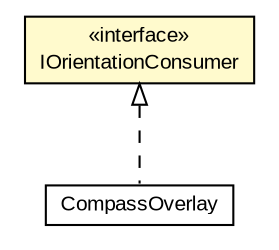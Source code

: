 #!/usr/local/bin/dot
#
# Class diagram 
# Generated by UMLGraph version R5_6-24-gf6e263 (http://www.umlgraph.org/)
#

digraph G {
	edge [fontname="arial",fontsize=10,labelfontname="arial",labelfontsize=10];
	node [fontname="arial",fontsize=10,shape=plaintext];
	nodesep=0.25;
	ranksep=0.5;
	// org.osmdroid.views.overlay.compass.CompassOverlay
	c17879 [label=<<table title="org.osmdroid.views.overlay.compass.CompassOverlay" border="0" cellborder="1" cellspacing="0" cellpadding="2" port="p" href="./CompassOverlay.html">
		<tr><td><table border="0" cellspacing="0" cellpadding="1">
<tr><td align="center" balign="center"> CompassOverlay </td></tr>
		</table></td></tr>
		</table>>, URL="./CompassOverlay.html", fontname="arial", fontcolor="black", fontsize=10.0];
	// org.osmdroid.views.overlay.compass.IOrientationConsumer
	c17881 [label=<<table title="org.osmdroid.views.overlay.compass.IOrientationConsumer" border="0" cellborder="1" cellspacing="0" cellpadding="2" port="p" bgcolor="lemonChiffon" href="./IOrientationConsumer.html">
		<tr><td><table border="0" cellspacing="0" cellpadding="1">
<tr><td align="center" balign="center"> &#171;interface&#187; </td></tr>
<tr><td align="center" balign="center"> IOrientationConsumer </td></tr>
		</table></td></tr>
		</table>>, URL="./IOrientationConsumer.html", fontname="arial", fontcolor="black", fontsize=10.0];
	//org.osmdroid.views.overlay.compass.CompassOverlay implements org.osmdroid.views.overlay.compass.IOrientationConsumer
	c17881:p -> c17879:p [dir=back,arrowtail=empty,style=dashed];
}

